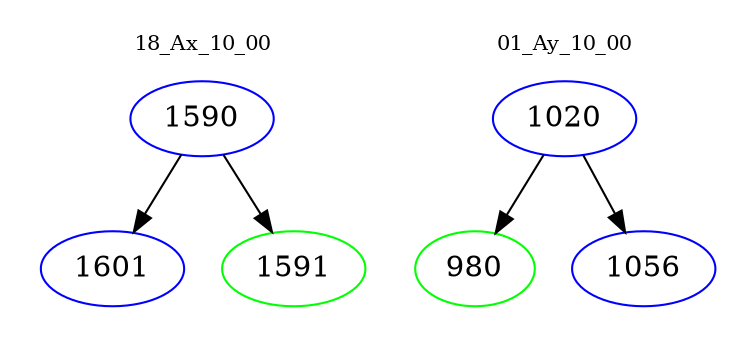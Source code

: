 digraph{
subgraph cluster_0 {
color = white
label = "18_Ax_10_00";
fontsize=10;
T0_1590 [label="1590", color="blue"]
T0_1590 -> T0_1601 [color="black"]
T0_1601 [label="1601", color="blue"]
T0_1590 -> T0_1591 [color="black"]
T0_1591 [label="1591", color="green"]
}
subgraph cluster_1 {
color = white
label = "01_Ay_10_00";
fontsize=10;
T1_1020 [label="1020", color="blue"]
T1_1020 -> T1_980 [color="black"]
T1_980 [label="980", color="green"]
T1_1020 -> T1_1056 [color="black"]
T1_1056 [label="1056", color="blue"]
}
}
